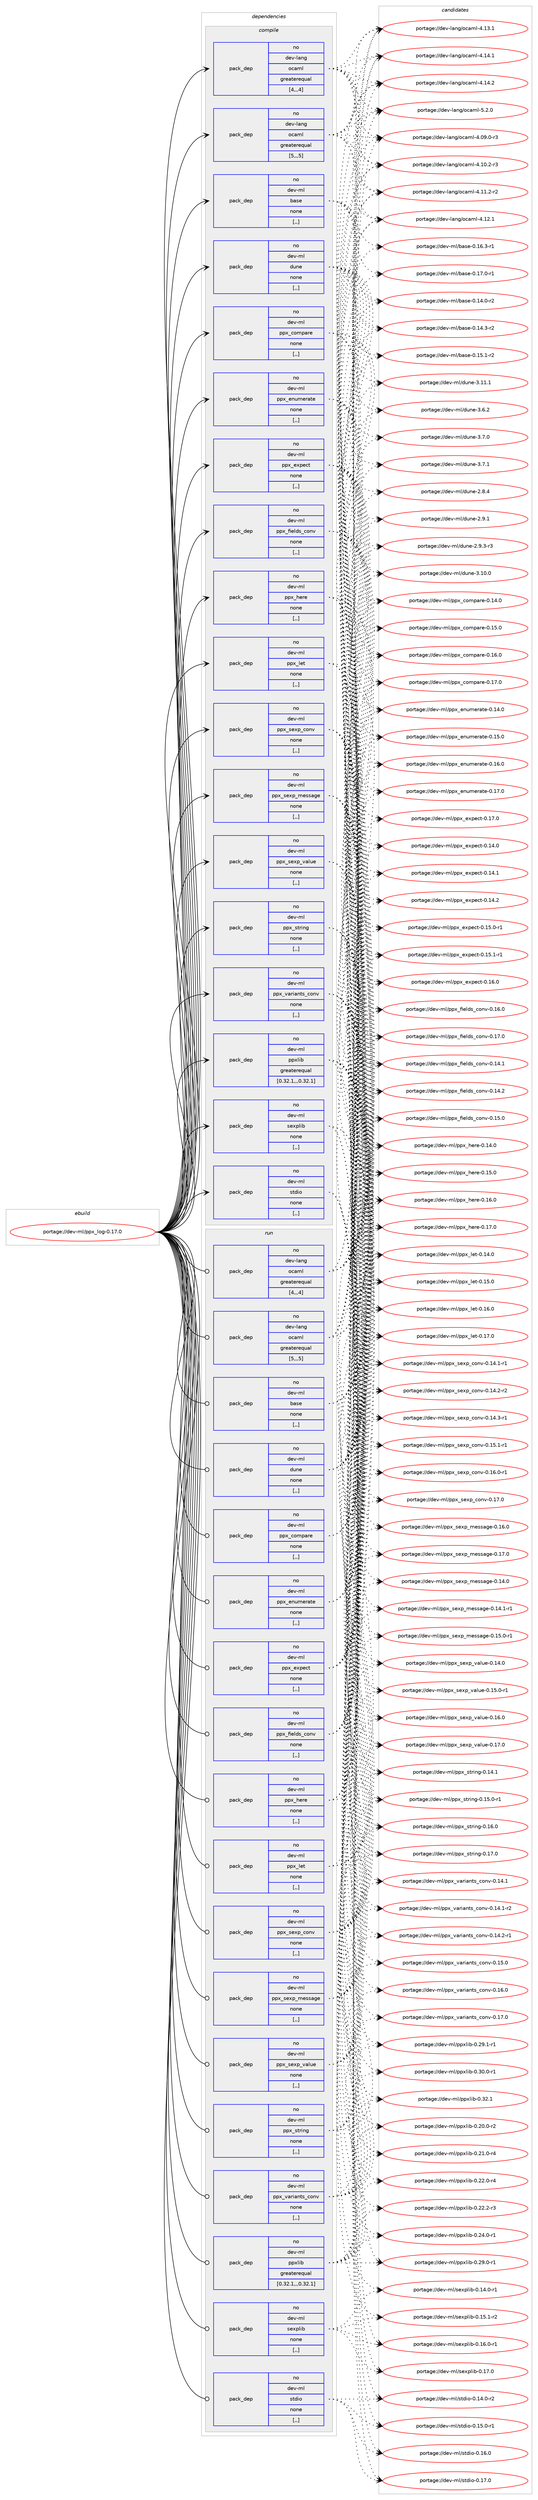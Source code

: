 digraph prolog {

# *************
# Graph options
# *************

newrank=true;
concentrate=true;
compound=true;
graph [rankdir=LR,fontname=Helvetica,fontsize=10,ranksep=1.5];#, ranksep=2.5, nodesep=0.2];
edge  [arrowhead=vee];
node  [fontname=Helvetica,fontsize=10];

# **********
# The ebuild
# **********

subgraph cluster_leftcol {
color=gray;
rank=same;
label=<<i>ebuild</i>>;
id [label="portage://dev-ml/ppx_log-0.17.0", color=red, width=4, href="../dev-ml/ppx_log-0.17.0.svg"];
}

# ****************
# The dependencies
# ****************

subgraph cluster_midcol {
color=gray;
label=<<i>dependencies</i>>;
subgraph cluster_compile {
fillcolor="#eeeeee";
style=filled;
label=<<i>compile</i>>;
subgraph pack90281 {
dependency120326 [label=<<TABLE BORDER="0" CELLBORDER="1" CELLSPACING="0" CELLPADDING="4" WIDTH="220"><TR><TD ROWSPAN="6" CELLPADDING="30">pack_dep</TD></TR><TR><TD WIDTH="110">no</TD></TR><TR><TD>dev-lang</TD></TR><TR><TD>ocaml</TD></TR><TR><TD>greaterequal</TD></TR><TR><TD>[4,,,4]</TD></TR></TABLE>>, shape=none, color=blue];
}
id:e -> dependency120326:w [weight=20,style="solid",arrowhead="vee"];
subgraph pack90282 {
dependency120327 [label=<<TABLE BORDER="0" CELLBORDER="1" CELLSPACING="0" CELLPADDING="4" WIDTH="220"><TR><TD ROWSPAN="6" CELLPADDING="30">pack_dep</TD></TR><TR><TD WIDTH="110">no</TD></TR><TR><TD>dev-lang</TD></TR><TR><TD>ocaml</TD></TR><TR><TD>greaterequal</TD></TR><TR><TD>[5,,,5]</TD></TR></TABLE>>, shape=none, color=blue];
}
id:e -> dependency120327:w [weight=20,style="solid",arrowhead="vee"];
subgraph pack90283 {
dependency120328 [label=<<TABLE BORDER="0" CELLBORDER="1" CELLSPACING="0" CELLPADDING="4" WIDTH="220"><TR><TD ROWSPAN="6" CELLPADDING="30">pack_dep</TD></TR><TR><TD WIDTH="110">no</TD></TR><TR><TD>dev-ml</TD></TR><TR><TD>base</TD></TR><TR><TD>none</TD></TR><TR><TD>[,,]</TD></TR></TABLE>>, shape=none, color=blue];
}
id:e -> dependency120328:w [weight=20,style="solid",arrowhead="vee"];
subgraph pack90284 {
dependency120329 [label=<<TABLE BORDER="0" CELLBORDER="1" CELLSPACING="0" CELLPADDING="4" WIDTH="220"><TR><TD ROWSPAN="6" CELLPADDING="30">pack_dep</TD></TR><TR><TD WIDTH="110">no</TD></TR><TR><TD>dev-ml</TD></TR><TR><TD>dune</TD></TR><TR><TD>none</TD></TR><TR><TD>[,,]</TD></TR></TABLE>>, shape=none, color=blue];
}
id:e -> dependency120329:w [weight=20,style="solid",arrowhead="vee"];
subgraph pack90285 {
dependency120330 [label=<<TABLE BORDER="0" CELLBORDER="1" CELLSPACING="0" CELLPADDING="4" WIDTH="220"><TR><TD ROWSPAN="6" CELLPADDING="30">pack_dep</TD></TR><TR><TD WIDTH="110">no</TD></TR><TR><TD>dev-ml</TD></TR><TR><TD>ppx_compare</TD></TR><TR><TD>none</TD></TR><TR><TD>[,,]</TD></TR></TABLE>>, shape=none, color=blue];
}
id:e -> dependency120330:w [weight=20,style="solid",arrowhead="vee"];
subgraph pack90286 {
dependency120331 [label=<<TABLE BORDER="0" CELLBORDER="1" CELLSPACING="0" CELLPADDING="4" WIDTH="220"><TR><TD ROWSPAN="6" CELLPADDING="30">pack_dep</TD></TR><TR><TD WIDTH="110">no</TD></TR><TR><TD>dev-ml</TD></TR><TR><TD>ppx_enumerate</TD></TR><TR><TD>none</TD></TR><TR><TD>[,,]</TD></TR></TABLE>>, shape=none, color=blue];
}
id:e -> dependency120331:w [weight=20,style="solid",arrowhead="vee"];
subgraph pack90287 {
dependency120332 [label=<<TABLE BORDER="0" CELLBORDER="1" CELLSPACING="0" CELLPADDING="4" WIDTH="220"><TR><TD ROWSPAN="6" CELLPADDING="30">pack_dep</TD></TR><TR><TD WIDTH="110">no</TD></TR><TR><TD>dev-ml</TD></TR><TR><TD>ppx_expect</TD></TR><TR><TD>none</TD></TR><TR><TD>[,,]</TD></TR></TABLE>>, shape=none, color=blue];
}
id:e -> dependency120332:w [weight=20,style="solid",arrowhead="vee"];
subgraph pack90288 {
dependency120333 [label=<<TABLE BORDER="0" CELLBORDER="1" CELLSPACING="0" CELLPADDING="4" WIDTH="220"><TR><TD ROWSPAN="6" CELLPADDING="30">pack_dep</TD></TR><TR><TD WIDTH="110">no</TD></TR><TR><TD>dev-ml</TD></TR><TR><TD>ppx_fields_conv</TD></TR><TR><TD>none</TD></TR><TR><TD>[,,]</TD></TR></TABLE>>, shape=none, color=blue];
}
id:e -> dependency120333:w [weight=20,style="solid",arrowhead="vee"];
subgraph pack90289 {
dependency120334 [label=<<TABLE BORDER="0" CELLBORDER="1" CELLSPACING="0" CELLPADDING="4" WIDTH="220"><TR><TD ROWSPAN="6" CELLPADDING="30">pack_dep</TD></TR><TR><TD WIDTH="110">no</TD></TR><TR><TD>dev-ml</TD></TR><TR><TD>ppx_here</TD></TR><TR><TD>none</TD></TR><TR><TD>[,,]</TD></TR></TABLE>>, shape=none, color=blue];
}
id:e -> dependency120334:w [weight=20,style="solid",arrowhead="vee"];
subgraph pack90290 {
dependency120335 [label=<<TABLE BORDER="0" CELLBORDER="1" CELLSPACING="0" CELLPADDING="4" WIDTH="220"><TR><TD ROWSPAN="6" CELLPADDING="30">pack_dep</TD></TR><TR><TD WIDTH="110">no</TD></TR><TR><TD>dev-ml</TD></TR><TR><TD>ppx_let</TD></TR><TR><TD>none</TD></TR><TR><TD>[,,]</TD></TR></TABLE>>, shape=none, color=blue];
}
id:e -> dependency120335:w [weight=20,style="solid",arrowhead="vee"];
subgraph pack90291 {
dependency120336 [label=<<TABLE BORDER="0" CELLBORDER="1" CELLSPACING="0" CELLPADDING="4" WIDTH="220"><TR><TD ROWSPAN="6" CELLPADDING="30">pack_dep</TD></TR><TR><TD WIDTH="110">no</TD></TR><TR><TD>dev-ml</TD></TR><TR><TD>ppx_sexp_conv</TD></TR><TR><TD>none</TD></TR><TR><TD>[,,]</TD></TR></TABLE>>, shape=none, color=blue];
}
id:e -> dependency120336:w [weight=20,style="solid",arrowhead="vee"];
subgraph pack90292 {
dependency120337 [label=<<TABLE BORDER="0" CELLBORDER="1" CELLSPACING="0" CELLPADDING="4" WIDTH="220"><TR><TD ROWSPAN="6" CELLPADDING="30">pack_dep</TD></TR><TR><TD WIDTH="110">no</TD></TR><TR><TD>dev-ml</TD></TR><TR><TD>ppx_sexp_message</TD></TR><TR><TD>none</TD></TR><TR><TD>[,,]</TD></TR></TABLE>>, shape=none, color=blue];
}
id:e -> dependency120337:w [weight=20,style="solid",arrowhead="vee"];
subgraph pack90293 {
dependency120338 [label=<<TABLE BORDER="0" CELLBORDER="1" CELLSPACING="0" CELLPADDING="4" WIDTH="220"><TR><TD ROWSPAN="6" CELLPADDING="30">pack_dep</TD></TR><TR><TD WIDTH="110">no</TD></TR><TR><TD>dev-ml</TD></TR><TR><TD>ppx_sexp_value</TD></TR><TR><TD>none</TD></TR><TR><TD>[,,]</TD></TR></TABLE>>, shape=none, color=blue];
}
id:e -> dependency120338:w [weight=20,style="solid",arrowhead="vee"];
subgraph pack90294 {
dependency120339 [label=<<TABLE BORDER="0" CELLBORDER="1" CELLSPACING="0" CELLPADDING="4" WIDTH="220"><TR><TD ROWSPAN="6" CELLPADDING="30">pack_dep</TD></TR><TR><TD WIDTH="110">no</TD></TR><TR><TD>dev-ml</TD></TR><TR><TD>ppx_string</TD></TR><TR><TD>none</TD></TR><TR><TD>[,,]</TD></TR></TABLE>>, shape=none, color=blue];
}
id:e -> dependency120339:w [weight=20,style="solid",arrowhead="vee"];
subgraph pack90295 {
dependency120340 [label=<<TABLE BORDER="0" CELLBORDER="1" CELLSPACING="0" CELLPADDING="4" WIDTH="220"><TR><TD ROWSPAN="6" CELLPADDING="30">pack_dep</TD></TR><TR><TD WIDTH="110">no</TD></TR><TR><TD>dev-ml</TD></TR><TR><TD>ppx_variants_conv</TD></TR><TR><TD>none</TD></TR><TR><TD>[,,]</TD></TR></TABLE>>, shape=none, color=blue];
}
id:e -> dependency120340:w [weight=20,style="solid",arrowhead="vee"];
subgraph pack90296 {
dependency120341 [label=<<TABLE BORDER="0" CELLBORDER="1" CELLSPACING="0" CELLPADDING="4" WIDTH="220"><TR><TD ROWSPAN="6" CELLPADDING="30">pack_dep</TD></TR><TR><TD WIDTH="110">no</TD></TR><TR><TD>dev-ml</TD></TR><TR><TD>ppxlib</TD></TR><TR><TD>greaterequal</TD></TR><TR><TD>[0.32.1,,,0.32.1]</TD></TR></TABLE>>, shape=none, color=blue];
}
id:e -> dependency120341:w [weight=20,style="solid",arrowhead="vee"];
subgraph pack90297 {
dependency120342 [label=<<TABLE BORDER="0" CELLBORDER="1" CELLSPACING="0" CELLPADDING="4" WIDTH="220"><TR><TD ROWSPAN="6" CELLPADDING="30">pack_dep</TD></TR><TR><TD WIDTH="110">no</TD></TR><TR><TD>dev-ml</TD></TR><TR><TD>sexplib</TD></TR><TR><TD>none</TD></TR><TR><TD>[,,]</TD></TR></TABLE>>, shape=none, color=blue];
}
id:e -> dependency120342:w [weight=20,style="solid",arrowhead="vee"];
subgraph pack90298 {
dependency120343 [label=<<TABLE BORDER="0" CELLBORDER="1" CELLSPACING="0" CELLPADDING="4" WIDTH="220"><TR><TD ROWSPAN="6" CELLPADDING="30">pack_dep</TD></TR><TR><TD WIDTH="110">no</TD></TR><TR><TD>dev-ml</TD></TR><TR><TD>stdio</TD></TR><TR><TD>none</TD></TR><TR><TD>[,,]</TD></TR></TABLE>>, shape=none, color=blue];
}
id:e -> dependency120343:w [weight=20,style="solid",arrowhead="vee"];
}
subgraph cluster_compileandrun {
fillcolor="#eeeeee";
style=filled;
label=<<i>compile and run</i>>;
}
subgraph cluster_run {
fillcolor="#eeeeee";
style=filled;
label=<<i>run</i>>;
subgraph pack90299 {
dependency120344 [label=<<TABLE BORDER="0" CELLBORDER="1" CELLSPACING="0" CELLPADDING="4" WIDTH="220"><TR><TD ROWSPAN="6" CELLPADDING="30">pack_dep</TD></TR><TR><TD WIDTH="110">no</TD></TR><TR><TD>dev-lang</TD></TR><TR><TD>ocaml</TD></TR><TR><TD>greaterequal</TD></TR><TR><TD>[4,,,4]</TD></TR></TABLE>>, shape=none, color=blue];
}
id:e -> dependency120344:w [weight=20,style="solid",arrowhead="odot"];
subgraph pack90300 {
dependency120345 [label=<<TABLE BORDER="0" CELLBORDER="1" CELLSPACING="0" CELLPADDING="4" WIDTH="220"><TR><TD ROWSPAN="6" CELLPADDING="30">pack_dep</TD></TR><TR><TD WIDTH="110">no</TD></TR><TR><TD>dev-lang</TD></TR><TR><TD>ocaml</TD></TR><TR><TD>greaterequal</TD></TR><TR><TD>[5,,,5]</TD></TR></TABLE>>, shape=none, color=blue];
}
id:e -> dependency120345:w [weight=20,style="solid",arrowhead="odot"];
subgraph pack90301 {
dependency120346 [label=<<TABLE BORDER="0" CELLBORDER="1" CELLSPACING="0" CELLPADDING="4" WIDTH="220"><TR><TD ROWSPAN="6" CELLPADDING="30">pack_dep</TD></TR><TR><TD WIDTH="110">no</TD></TR><TR><TD>dev-ml</TD></TR><TR><TD>base</TD></TR><TR><TD>none</TD></TR><TR><TD>[,,]</TD></TR></TABLE>>, shape=none, color=blue];
}
id:e -> dependency120346:w [weight=20,style="solid",arrowhead="odot"];
subgraph pack90302 {
dependency120347 [label=<<TABLE BORDER="0" CELLBORDER="1" CELLSPACING="0" CELLPADDING="4" WIDTH="220"><TR><TD ROWSPAN="6" CELLPADDING="30">pack_dep</TD></TR><TR><TD WIDTH="110">no</TD></TR><TR><TD>dev-ml</TD></TR><TR><TD>dune</TD></TR><TR><TD>none</TD></TR><TR><TD>[,,]</TD></TR></TABLE>>, shape=none, color=blue];
}
id:e -> dependency120347:w [weight=20,style="solid",arrowhead="odot"];
subgraph pack90303 {
dependency120348 [label=<<TABLE BORDER="0" CELLBORDER="1" CELLSPACING="0" CELLPADDING="4" WIDTH="220"><TR><TD ROWSPAN="6" CELLPADDING="30">pack_dep</TD></TR><TR><TD WIDTH="110">no</TD></TR><TR><TD>dev-ml</TD></TR><TR><TD>ppx_compare</TD></TR><TR><TD>none</TD></TR><TR><TD>[,,]</TD></TR></TABLE>>, shape=none, color=blue];
}
id:e -> dependency120348:w [weight=20,style="solid",arrowhead="odot"];
subgraph pack90304 {
dependency120349 [label=<<TABLE BORDER="0" CELLBORDER="1" CELLSPACING="0" CELLPADDING="4" WIDTH="220"><TR><TD ROWSPAN="6" CELLPADDING="30">pack_dep</TD></TR><TR><TD WIDTH="110">no</TD></TR><TR><TD>dev-ml</TD></TR><TR><TD>ppx_enumerate</TD></TR><TR><TD>none</TD></TR><TR><TD>[,,]</TD></TR></TABLE>>, shape=none, color=blue];
}
id:e -> dependency120349:w [weight=20,style="solid",arrowhead="odot"];
subgraph pack90305 {
dependency120350 [label=<<TABLE BORDER="0" CELLBORDER="1" CELLSPACING="0" CELLPADDING="4" WIDTH="220"><TR><TD ROWSPAN="6" CELLPADDING="30">pack_dep</TD></TR><TR><TD WIDTH="110">no</TD></TR><TR><TD>dev-ml</TD></TR><TR><TD>ppx_expect</TD></TR><TR><TD>none</TD></TR><TR><TD>[,,]</TD></TR></TABLE>>, shape=none, color=blue];
}
id:e -> dependency120350:w [weight=20,style="solid",arrowhead="odot"];
subgraph pack90306 {
dependency120351 [label=<<TABLE BORDER="0" CELLBORDER="1" CELLSPACING="0" CELLPADDING="4" WIDTH="220"><TR><TD ROWSPAN="6" CELLPADDING="30">pack_dep</TD></TR><TR><TD WIDTH="110">no</TD></TR><TR><TD>dev-ml</TD></TR><TR><TD>ppx_fields_conv</TD></TR><TR><TD>none</TD></TR><TR><TD>[,,]</TD></TR></TABLE>>, shape=none, color=blue];
}
id:e -> dependency120351:w [weight=20,style="solid",arrowhead="odot"];
subgraph pack90307 {
dependency120352 [label=<<TABLE BORDER="0" CELLBORDER="1" CELLSPACING="0" CELLPADDING="4" WIDTH="220"><TR><TD ROWSPAN="6" CELLPADDING="30">pack_dep</TD></TR><TR><TD WIDTH="110">no</TD></TR><TR><TD>dev-ml</TD></TR><TR><TD>ppx_here</TD></TR><TR><TD>none</TD></TR><TR><TD>[,,]</TD></TR></TABLE>>, shape=none, color=blue];
}
id:e -> dependency120352:w [weight=20,style="solid",arrowhead="odot"];
subgraph pack90308 {
dependency120353 [label=<<TABLE BORDER="0" CELLBORDER="1" CELLSPACING="0" CELLPADDING="4" WIDTH="220"><TR><TD ROWSPAN="6" CELLPADDING="30">pack_dep</TD></TR><TR><TD WIDTH="110">no</TD></TR><TR><TD>dev-ml</TD></TR><TR><TD>ppx_let</TD></TR><TR><TD>none</TD></TR><TR><TD>[,,]</TD></TR></TABLE>>, shape=none, color=blue];
}
id:e -> dependency120353:w [weight=20,style="solid",arrowhead="odot"];
subgraph pack90309 {
dependency120354 [label=<<TABLE BORDER="0" CELLBORDER="1" CELLSPACING="0" CELLPADDING="4" WIDTH="220"><TR><TD ROWSPAN="6" CELLPADDING="30">pack_dep</TD></TR><TR><TD WIDTH="110">no</TD></TR><TR><TD>dev-ml</TD></TR><TR><TD>ppx_sexp_conv</TD></TR><TR><TD>none</TD></TR><TR><TD>[,,]</TD></TR></TABLE>>, shape=none, color=blue];
}
id:e -> dependency120354:w [weight=20,style="solid",arrowhead="odot"];
subgraph pack90310 {
dependency120355 [label=<<TABLE BORDER="0" CELLBORDER="1" CELLSPACING="0" CELLPADDING="4" WIDTH="220"><TR><TD ROWSPAN="6" CELLPADDING="30">pack_dep</TD></TR><TR><TD WIDTH="110">no</TD></TR><TR><TD>dev-ml</TD></TR><TR><TD>ppx_sexp_message</TD></TR><TR><TD>none</TD></TR><TR><TD>[,,]</TD></TR></TABLE>>, shape=none, color=blue];
}
id:e -> dependency120355:w [weight=20,style="solid",arrowhead="odot"];
subgraph pack90311 {
dependency120356 [label=<<TABLE BORDER="0" CELLBORDER="1" CELLSPACING="0" CELLPADDING="4" WIDTH="220"><TR><TD ROWSPAN="6" CELLPADDING="30">pack_dep</TD></TR><TR><TD WIDTH="110">no</TD></TR><TR><TD>dev-ml</TD></TR><TR><TD>ppx_sexp_value</TD></TR><TR><TD>none</TD></TR><TR><TD>[,,]</TD></TR></TABLE>>, shape=none, color=blue];
}
id:e -> dependency120356:w [weight=20,style="solid",arrowhead="odot"];
subgraph pack90312 {
dependency120357 [label=<<TABLE BORDER="0" CELLBORDER="1" CELLSPACING="0" CELLPADDING="4" WIDTH="220"><TR><TD ROWSPAN="6" CELLPADDING="30">pack_dep</TD></TR><TR><TD WIDTH="110">no</TD></TR><TR><TD>dev-ml</TD></TR><TR><TD>ppx_string</TD></TR><TR><TD>none</TD></TR><TR><TD>[,,]</TD></TR></TABLE>>, shape=none, color=blue];
}
id:e -> dependency120357:w [weight=20,style="solid",arrowhead="odot"];
subgraph pack90313 {
dependency120358 [label=<<TABLE BORDER="0" CELLBORDER="1" CELLSPACING="0" CELLPADDING="4" WIDTH="220"><TR><TD ROWSPAN="6" CELLPADDING="30">pack_dep</TD></TR><TR><TD WIDTH="110">no</TD></TR><TR><TD>dev-ml</TD></TR><TR><TD>ppx_variants_conv</TD></TR><TR><TD>none</TD></TR><TR><TD>[,,]</TD></TR></TABLE>>, shape=none, color=blue];
}
id:e -> dependency120358:w [weight=20,style="solid",arrowhead="odot"];
subgraph pack90314 {
dependency120359 [label=<<TABLE BORDER="0" CELLBORDER="1" CELLSPACING="0" CELLPADDING="4" WIDTH="220"><TR><TD ROWSPAN="6" CELLPADDING="30">pack_dep</TD></TR><TR><TD WIDTH="110">no</TD></TR><TR><TD>dev-ml</TD></TR><TR><TD>ppxlib</TD></TR><TR><TD>greaterequal</TD></TR><TR><TD>[0.32.1,,,0.32.1]</TD></TR></TABLE>>, shape=none, color=blue];
}
id:e -> dependency120359:w [weight=20,style="solid",arrowhead="odot"];
subgraph pack90315 {
dependency120360 [label=<<TABLE BORDER="0" CELLBORDER="1" CELLSPACING="0" CELLPADDING="4" WIDTH="220"><TR><TD ROWSPAN="6" CELLPADDING="30">pack_dep</TD></TR><TR><TD WIDTH="110">no</TD></TR><TR><TD>dev-ml</TD></TR><TR><TD>sexplib</TD></TR><TR><TD>none</TD></TR><TR><TD>[,,]</TD></TR></TABLE>>, shape=none, color=blue];
}
id:e -> dependency120360:w [weight=20,style="solid",arrowhead="odot"];
subgraph pack90316 {
dependency120361 [label=<<TABLE BORDER="0" CELLBORDER="1" CELLSPACING="0" CELLPADDING="4" WIDTH="220"><TR><TD ROWSPAN="6" CELLPADDING="30">pack_dep</TD></TR><TR><TD WIDTH="110">no</TD></TR><TR><TD>dev-ml</TD></TR><TR><TD>stdio</TD></TR><TR><TD>none</TD></TR><TR><TD>[,,]</TD></TR></TABLE>>, shape=none, color=blue];
}
id:e -> dependency120361:w [weight=20,style="solid",arrowhead="odot"];
}
}

# **************
# The candidates
# **************

subgraph cluster_choices {
rank=same;
color=gray;
label=<<i>candidates</i>>;

subgraph choice90281 {
color=black;
nodesep=1;
choice1001011184510897110103471119997109108455246485746484511451 [label="portage://dev-lang/ocaml-4.09.0-r3", color=red, width=4,href="../dev-lang/ocaml-4.09.0-r3.svg"];
choice1001011184510897110103471119997109108455246494846504511451 [label="portage://dev-lang/ocaml-4.10.2-r3", color=red, width=4,href="../dev-lang/ocaml-4.10.2-r3.svg"];
choice1001011184510897110103471119997109108455246494946504511450 [label="portage://dev-lang/ocaml-4.11.2-r2", color=red, width=4,href="../dev-lang/ocaml-4.11.2-r2.svg"];
choice100101118451089711010347111999710910845524649504649 [label="portage://dev-lang/ocaml-4.12.1", color=red, width=4,href="../dev-lang/ocaml-4.12.1.svg"];
choice100101118451089711010347111999710910845524649514649 [label="portage://dev-lang/ocaml-4.13.1", color=red, width=4,href="../dev-lang/ocaml-4.13.1.svg"];
choice100101118451089711010347111999710910845524649524649 [label="portage://dev-lang/ocaml-4.14.1", color=red, width=4,href="../dev-lang/ocaml-4.14.1.svg"];
choice100101118451089711010347111999710910845524649524650 [label="portage://dev-lang/ocaml-4.14.2", color=red, width=4,href="../dev-lang/ocaml-4.14.2.svg"];
choice1001011184510897110103471119997109108455346504648 [label="portage://dev-lang/ocaml-5.2.0", color=red, width=4,href="../dev-lang/ocaml-5.2.0.svg"];
dependency120326:e -> choice1001011184510897110103471119997109108455246485746484511451:w [style=dotted,weight="100"];
dependency120326:e -> choice1001011184510897110103471119997109108455246494846504511451:w [style=dotted,weight="100"];
dependency120326:e -> choice1001011184510897110103471119997109108455246494946504511450:w [style=dotted,weight="100"];
dependency120326:e -> choice100101118451089711010347111999710910845524649504649:w [style=dotted,weight="100"];
dependency120326:e -> choice100101118451089711010347111999710910845524649514649:w [style=dotted,weight="100"];
dependency120326:e -> choice100101118451089711010347111999710910845524649524649:w [style=dotted,weight="100"];
dependency120326:e -> choice100101118451089711010347111999710910845524649524650:w [style=dotted,weight="100"];
dependency120326:e -> choice1001011184510897110103471119997109108455346504648:w [style=dotted,weight="100"];
}
subgraph choice90282 {
color=black;
nodesep=1;
choice1001011184510897110103471119997109108455246485746484511451 [label="portage://dev-lang/ocaml-4.09.0-r3", color=red, width=4,href="../dev-lang/ocaml-4.09.0-r3.svg"];
choice1001011184510897110103471119997109108455246494846504511451 [label="portage://dev-lang/ocaml-4.10.2-r3", color=red, width=4,href="../dev-lang/ocaml-4.10.2-r3.svg"];
choice1001011184510897110103471119997109108455246494946504511450 [label="portage://dev-lang/ocaml-4.11.2-r2", color=red, width=4,href="../dev-lang/ocaml-4.11.2-r2.svg"];
choice100101118451089711010347111999710910845524649504649 [label="portage://dev-lang/ocaml-4.12.1", color=red, width=4,href="../dev-lang/ocaml-4.12.1.svg"];
choice100101118451089711010347111999710910845524649514649 [label="portage://dev-lang/ocaml-4.13.1", color=red, width=4,href="../dev-lang/ocaml-4.13.1.svg"];
choice100101118451089711010347111999710910845524649524649 [label="portage://dev-lang/ocaml-4.14.1", color=red, width=4,href="../dev-lang/ocaml-4.14.1.svg"];
choice100101118451089711010347111999710910845524649524650 [label="portage://dev-lang/ocaml-4.14.2", color=red, width=4,href="../dev-lang/ocaml-4.14.2.svg"];
choice1001011184510897110103471119997109108455346504648 [label="portage://dev-lang/ocaml-5.2.0", color=red, width=4,href="../dev-lang/ocaml-5.2.0.svg"];
dependency120327:e -> choice1001011184510897110103471119997109108455246485746484511451:w [style=dotted,weight="100"];
dependency120327:e -> choice1001011184510897110103471119997109108455246494846504511451:w [style=dotted,weight="100"];
dependency120327:e -> choice1001011184510897110103471119997109108455246494946504511450:w [style=dotted,weight="100"];
dependency120327:e -> choice100101118451089711010347111999710910845524649504649:w [style=dotted,weight="100"];
dependency120327:e -> choice100101118451089711010347111999710910845524649514649:w [style=dotted,weight="100"];
dependency120327:e -> choice100101118451089711010347111999710910845524649524649:w [style=dotted,weight="100"];
dependency120327:e -> choice100101118451089711010347111999710910845524649524650:w [style=dotted,weight="100"];
dependency120327:e -> choice1001011184510897110103471119997109108455346504648:w [style=dotted,weight="100"];
}
subgraph choice90283 {
color=black;
nodesep=1;
choice10010111845109108479897115101454846495246484511450 [label="portage://dev-ml/base-0.14.0-r2", color=red, width=4,href="../dev-ml/base-0.14.0-r2.svg"];
choice10010111845109108479897115101454846495246514511450 [label="portage://dev-ml/base-0.14.3-r2", color=red, width=4,href="../dev-ml/base-0.14.3-r2.svg"];
choice10010111845109108479897115101454846495346494511450 [label="portage://dev-ml/base-0.15.1-r2", color=red, width=4,href="../dev-ml/base-0.15.1-r2.svg"];
choice10010111845109108479897115101454846495446514511449 [label="portage://dev-ml/base-0.16.3-r1", color=red, width=4,href="../dev-ml/base-0.16.3-r1.svg"];
choice10010111845109108479897115101454846495546484511449 [label="portage://dev-ml/base-0.17.0-r1", color=red, width=4,href="../dev-ml/base-0.17.0-r1.svg"];
dependency120328:e -> choice10010111845109108479897115101454846495246484511450:w [style=dotted,weight="100"];
dependency120328:e -> choice10010111845109108479897115101454846495246514511450:w [style=dotted,weight="100"];
dependency120328:e -> choice10010111845109108479897115101454846495346494511450:w [style=dotted,weight="100"];
dependency120328:e -> choice10010111845109108479897115101454846495446514511449:w [style=dotted,weight="100"];
dependency120328:e -> choice10010111845109108479897115101454846495546484511449:w [style=dotted,weight="100"];
}
subgraph choice90284 {
color=black;
nodesep=1;
choice1001011184510910847100117110101455046564652 [label="portage://dev-ml/dune-2.8.4", color=red, width=4,href="../dev-ml/dune-2.8.4.svg"];
choice1001011184510910847100117110101455046574649 [label="portage://dev-ml/dune-2.9.1", color=red, width=4,href="../dev-ml/dune-2.9.1.svg"];
choice10010111845109108471001171101014550465746514511451 [label="portage://dev-ml/dune-2.9.3-r3", color=red, width=4,href="../dev-ml/dune-2.9.3-r3.svg"];
choice100101118451091084710011711010145514649484648 [label="portage://dev-ml/dune-3.10.0", color=red, width=4,href="../dev-ml/dune-3.10.0.svg"];
choice100101118451091084710011711010145514649494649 [label="portage://dev-ml/dune-3.11.1", color=red, width=4,href="../dev-ml/dune-3.11.1.svg"];
choice1001011184510910847100117110101455146544650 [label="portage://dev-ml/dune-3.6.2", color=red, width=4,href="../dev-ml/dune-3.6.2.svg"];
choice1001011184510910847100117110101455146554648 [label="portage://dev-ml/dune-3.7.0", color=red, width=4,href="../dev-ml/dune-3.7.0.svg"];
choice1001011184510910847100117110101455146554649 [label="portage://dev-ml/dune-3.7.1", color=red, width=4,href="../dev-ml/dune-3.7.1.svg"];
dependency120329:e -> choice1001011184510910847100117110101455046564652:w [style=dotted,weight="100"];
dependency120329:e -> choice1001011184510910847100117110101455046574649:w [style=dotted,weight="100"];
dependency120329:e -> choice10010111845109108471001171101014550465746514511451:w [style=dotted,weight="100"];
dependency120329:e -> choice100101118451091084710011711010145514649484648:w [style=dotted,weight="100"];
dependency120329:e -> choice100101118451091084710011711010145514649494649:w [style=dotted,weight="100"];
dependency120329:e -> choice1001011184510910847100117110101455146544650:w [style=dotted,weight="100"];
dependency120329:e -> choice1001011184510910847100117110101455146554648:w [style=dotted,weight="100"];
dependency120329:e -> choice1001011184510910847100117110101455146554649:w [style=dotted,weight="100"];
}
subgraph choice90285 {
color=black;
nodesep=1;
choice100101118451091084711211212095991111091129711410145484649524648 [label="portage://dev-ml/ppx_compare-0.14.0", color=red, width=4,href="../dev-ml/ppx_compare-0.14.0.svg"];
choice100101118451091084711211212095991111091129711410145484649534648 [label="portage://dev-ml/ppx_compare-0.15.0", color=red, width=4,href="../dev-ml/ppx_compare-0.15.0.svg"];
choice100101118451091084711211212095991111091129711410145484649544648 [label="portage://dev-ml/ppx_compare-0.16.0", color=red, width=4,href="../dev-ml/ppx_compare-0.16.0.svg"];
choice100101118451091084711211212095991111091129711410145484649554648 [label="portage://dev-ml/ppx_compare-0.17.0", color=red, width=4,href="../dev-ml/ppx_compare-0.17.0.svg"];
dependency120330:e -> choice100101118451091084711211212095991111091129711410145484649524648:w [style=dotted,weight="100"];
dependency120330:e -> choice100101118451091084711211212095991111091129711410145484649534648:w [style=dotted,weight="100"];
dependency120330:e -> choice100101118451091084711211212095991111091129711410145484649544648:w [style=dotted,weight="100"];
dependency120330:e -> choice100101118451091084711211212095991111091129711410145484649554648:w [style=dotted,weight="100"];
}
subgraph choice90286 {
color=black;
nodesep=1;
choice1001011184510910847112112120951011101171091011149711610145484649524648 [label="portage://dev-ml/ppx_enumerate-0.14.0", color=red, width=4,href="../dev-ml/ppx_enumerate-0.14.0.svg"];
choice1001011184510910847112112120951011101171091011149711610145484649534648 [label="portage://dev-ml/ppx_enumerate-0.15.0", color=red, width=4,href="../dev-ml/ppx_enumerate-0.15.0.svg"];
choice1001011184510910847112112120951011101171091011149711610145484649544648 [label="portage://dev-ml/ppx_enumerate-0.16.0", color=red, width=4,href="../dev-ml/ppx_enumerate-0.16.0.svg"];
choice1001011184510910847112112120951011101171091011149711610145484649554648 [label="portage://dev-ml/ppx_enumerate-0.17.0", color=red, width=4,href="../dev-ml/ppx_enumerate-0.17.0.svg"];
dependency120331:e -> choice1001011184510910847112112120951011101171091011149711610145484649524648:w [style=dotted,weight="100"];
dependency120331:e -> choice1001011184510910847112112120951011101171091011149711610145484649534648:w [style=dotted,weight="100"];
dependency120331:e -> choice1001011184510910847112112120951011101171091011149711610145484649544648:w [style=dotted,weight="100"];
dependency120331:e -> choice1001011184510910847112112120951011101171091011149711610145484649554648:w [style=dotted,weight="100"];
}
subgraph choice90287 {
color=black;
nodesep=1;
choice1001011184510910847112112120951011201121019911645484649524648 [label="portage://dev-ml/ppx_expect-0.14.0", color=red, width=4,href="../dev-ml/ppx_expect-0.14.0.svg"];
choice1001011184510910847112112120951011201121019911645484649524649 [label="portage://dev-ml/ppx_expect-0.14.1", color=red, width=4,href="../dev-ml/ppx_expect-0.14.1.svg"];
choice1001011184510910847112112120951011201121019911645484649524650 [label="portage://dev-ml/ppx_expect-0.14.2", color=red, width=4,href="../dev-ml/ppx_expect-0.14.2.svg"];
choice10010111845109108471121121209510112011210199116454846495346484511449 [label="portage://dev-ml/ppx_expect-0.15.0-r1", color=red, width=4,href="../dev-ml/ppx_expect-0.15.0-r1.svg"];
choice10010111845109108471121121209510112011210199116454846495346494511449 [label="portage://dev-ml/ppx_expect-0.15.1-r1", color=red, width=4,href="../dev-ml/ppx_expect-0.15.1-r1.svg"];
choice1001011184510910847112112120951011201121019911645484649544648 [label="portage://dev-ml/ppx_expect-0.16.0", color=red, width=4,href="../dev-ml/ppx_expect-0.16.0.svg"];
choice1001011184510910847112112120951011201121019911645484649554648 [label="portage://dev-ml/ppx_expect-0.17.0", color=red, width=4,href="../dev-ml/ppx_expect-0.17.0.svg"];
dependency120332:e -> choice1001011184510910847112112120951011201121019911645484649524648:w [style=dotted,weight="100"];
dependency120332:e -> choice1001011184510910847112112120951011201121019911645484649524649:w [style=dotted,weight="100"];
dependency120332:e -> choice1001011184510910847112112120951011201121019911645484649524650:w [style=dotted,weight="100"];
dependency120332:e -> choice10010111845109108471121121209510112011210199116454846495346484511449:w [style=dotted,weight="100"];
dependency120332:e -> choice10010111845109108471121121209510112011210199116454846495346494511449:w [style=dotted,weight="100"];
dependency120332:e -> choice1001011184510910847112112120951011201121019911645484649544648:w [style=dotted,weight="100"];
dependency120332:e -> choice1001011184510910847112112120951011201121019911645484649554648:w [style=dotted,weight="100"];
}
subgraph choice90288 {
color=black;
nodesep=1;
choice100101118451091084711211212095102105101108100115959911111011845484649524649 [label="portage://dev-ml/ppx_fields_conv-0.14.1", color=red, width=4,href="../dev-ml/ppx_fields_conv-0.14.1.svg"];
choice100101118451091084711211212095102105101108100115959911111011845484649524650 [label="portage://dev-ml/ppx_fields_conv-0.14.2", color=red, width=4,href="../dev-ml/ppx_fields_conv-0.14.2.svg"];
choice100101118451091084711211212095102105101108100115959911111011845484649534648 [label="portage://dev-ml/ppx_fields_conv-0.15.0", color=red, width=4,href="../dev-ml/ppx_fields_conv-0.15.0.svg"];
choice100101118451091084711211212095102105101108100115959911111011845484649544648 [label="portage://dev-ml/ppx_fields_conv-0.16.0", color=red, width=4,href="../dev-ml/ppx_fields_conv-0.16.0.svg"];
choice100101118451091084711211212095102105101108100115959911111011845484649554648 [label="portage://dev-ml/ppx_fields_conv-0.17.0", color=red, width=4,href="../dev-ml/ppx_fields_conv-0.17.0.svg"];
dependency120333:e -> choice100101118451091084711211212095102105101108100115959911111011845484649524649:w [style=dotted,weight="100"];
dependency120333:e -> choice100101118451091084711211212095102105101108100115959911111011845484649524650:w [style=dotted,weight="100"];
dependency120333:e -> choice100101118451091084711211212095102105101108100115959911111011845484649534648:w [style=dotted,weight="100"];
dependency120333:e -> choice100101118451091084711211212095102105101108100115959911111011845484649544648:w [style=dotted,weight="100"];
dependency120333:e -> choice100101118451091084711211212095102105101108100115959911111011845484649554648:w [style=dotted,weight="100"];
}
subgraph choice90289 {
color=black;
nodesep=1;
choice10010111845109108471121121209510410111410145484649524648 [label="portage://dev-ml/ppx_here-0.14.0", color=red, width=4,href="../dev-ml/ppx_here-0.14.0.svg"];
choice10010111845109108471121121209510410111410145484649534648 [label="portage://dev-ml/ppx_here-0.15.0", color=red, width=4,href="../dev-ml/ppx_here-0.15.0.svg"];
choice10010111845109108471121121209510410111410145484649544648 [label="portage://dev-ml/ppx_here-0.16.0", color=red, width=4,href="../dev-ml/ppx_here-0.16.0.svg"];
choice10010111845109108471121121209510410111410145484649554648 [label="portage://dev-ml/ppx_here-0.17.0", color=red, width=4,href="../dev-ml/ppx_here-0.17.0.svg"];
dependency120334:e -> choice10010111845109108471121121209510410111410145484649524648:w [style=dotted,weight="100"];
dependency120334:e -> choice10010111845109108471121121209510410111410145484649534648:w [style=dotted,weight="100"];
dependency120334:e -> choice10010111845109108471121121209510410111410145484649544648:w [style=dotted,weight="100"];
dependency120334:e -> choice10010111845109108471121121209510410111410145484649554648:w [style=dotted,weight="100"];
}
subgraph choice90290 {
color=black;
nodesep=1;
choice10010111845109108471121121209510810111645484649524648 [label="portage://dev-ml/ppx_let-0.14.0", color=red, width=4,href="../dev-ml/ppx_let-0.14.0.svg"];
choice10010111845109108471121121209510810111645484649534648 [label="portage://dev-ml/ppx_let-0.15.0", color=red, width=4,href="../dev-ml/ppx_let-0.15.0.svg"];
choice10010111845109108471121121209510810111645484649544648 [label="portage://dev-ml/ppx_let-0.16.0", color=red, width=4,href="../dev-ml/ppx_let-0.16.0.svg"];
choice10010111845109108471121121209510810111645484649554648 [label="portage://dev-ml/ppx_let-0.17.0", color=red, width=4,href="../dev-ml/ppx_let-0.17.0.svg"];
dependency120335:e -> choice10010111845109108471121121209510810111645484649524648:w [style=dotted,weight="100"];
dependency120335:e -> choice10010111845109108471121121209510810111645484649534648:w [style=dotted,weight="100"];
dependency120335:e -> choice10010111845109108471121121209510810111645484649544648:w [style=dotted,weight="100"];
dependency120335:e -> choice10010111845109108471121121209510810111645484649554648:w [style=dotted,weight="100"];
}
subgraph choice90291 {
color=black;
nodesep=1;
choice1001011184510910847112112120951151011201129599111110118454846495246494511449 [label="portage://dev-ml/ppx_sexp_conv-0.14.1-r1", color=red, width=4,href="../dev-ml/ppx_sexp_conv-0.14.1-r1.svg"];
choice1001011184510910847112112120951151011201129599111110118454846495246504511450 [label="portage://dev-ml/ppx_sexp_conv-0.14.2-r2", color=red, width=4,href="../dev-ml/ppx_sexp_conv-0.14.2-r2.svg"];
choice1001011184510910847112112120951151011201129599111110118454846495246514511449 [label="portage://dev-ml/ppx_sexp_conv-0.14.3-r1", color=red, width=4,href="../dev-ml/ppx_sexp_conv-0.14.3-r1.svg"];
choice1001011184510910847112112120951151011201129599111110118454846495346494511449 [label="portage://dev-ml/ppx_sexp_conv-0.15.1-r1", color=red, width=4,href="../dev-ml/ppx_sexp_conv-0.15.1-r1.svg"];
choice1001011184510910847112112120951151011201129599111110118454846495446484511449 [label="portage://dev-ml/ppx_sexp_conv-0.16.0-r1", color=red, width=4,href="../dev-ml/ppx_sexp_conv-0.16.0-r1.svg"];
choice100101118451091084711211212095115101120112959911111011845484649554648 [label="portage://dev-ml/ppx_sexp_conv-0.17.0", color=red, width=4,href="../dev-ml/ppx_sexp_conv-0.17.0.svg"];
dependency120336:e -> choice1001011184510910847112112120951151011201129599111110118454846495246494511449:w [style=dotted,weight="100"];
dependency120336:e -> choice1001011184510910847112112120951151011201129599111110118454846495246504511450:w [style=dotted,weight="100"];
dependency120336:e -> choice1001011184510910847112112120951151011201129599111110118454846495246514511449:w [style=dotted,weight="100"];
dependency120336:e -> choice1001011184510910847112112120951151011201129599111110118454846495346494511449:w [style=dotted,weight="100"];
dependency120336:e -> choice1001011184510910847112112120951151011201129599111110118454846495446484511449:w [style=dotted,weight="100"];
dependency120336:e -> choice100101118451091084711211212095115101120112959911111011845484649554648:w [style=dotted,weight="100"];
}
subgraph choice90292 {
color=black;
nodesep=1;
choice100101118451091084711211212095115101120112951091011151159710310145484649524648 [label="portage://dev-ml/ppx_sexp_message-0.14.0", color=red, width=4,href="../dev-ml/ppx_sexp_message-0.14.0.svg"];
choice1001011184510910847112112120951151011201129510910111511597103101454846495246494511449 [label="portage://dev-ml/ppx_sexp_message-0.14.1-r1", color=red, width=4,href="../dev-ml/ppx_sexp_message-0.14.1-r1.svg"];
choice1001011184510910847112112120951151011201129510910111511597103101454846495346484511449 [label="portage://dev-ml/ppx_sexp_message-0.15.0-r1", color=red, width=4,href="../dev-ml/ppx_sexp_message-0.15.0-r1.svg"];
choice100101118451091084711211212095115101120112951091011151159710310145484649544648 [label="portage://dev-ml/ppx_sexp_message-0.16.0", color=red, width=4,href="../dev-ml/ppx_sexp_message-0.16.0.svg"];
choice100101118451091084711211212095115101120112951091011151159710310145484649554648 [label="portage://dev-ml/ppx_sexp_message-0.17.0", color=red, width=4,href="../dev-ml/ppx_sexp_message-0.17.0.svg"];
dependency120337:e -> choice100101118451091084711211212095115101120112951091011151159710310145484649524648:w [style=dotted,weight="100"];
dependency120337:e -> choice1001011184510910847112112120951151011201129510910111511597103101454846495246494511449:w [style=dotted,weight="100"];
dependency120337:e -> choice1001011184510910847112112120951151011201129510910111511597103101454846495346484511449:w [style=dotted,weight="100"];
dependency120337:e -> choice100101118451091084711211212095115101120112951091011151159710310145484649544648:w [style=dotted,weight="100"];
dependency120337:e -> choice100101118451091084711211212095115101120112951091011151159710310145484649554648:w [style=dotted,weight="100"];
}
subgraph choice90293 {
color=black;
nodesep=1;
choice100101118451091084711211212095115101120112951189710811710145484649524648 [label="portage://dev-ml/ppx_sexp_value-0.14.0", color=red, width=4,href="../dev-ml/ppx_sexp_value-0.14.0.svg"];
choice1001011184510910847112112120951151011201129511897108117101454846495346484511449 [label="portage://dev-ml/ppx_sexp_value-0.15.0-r1", color=red, width=4,href="../dev-ml/ppx_sexp_value-0.15.0-r1.svg"];
choice100101118451091084711211212095115101120112951189710811710145484649544648 [label="portage://dev-ml/ppx_sexp_value-0.16.0", color=red, width=4,href="../dev-ml/ppx_sexp_value-0.16.0.svg"];
choice100101118451091084711211212095115101120112951189710811710145484649554648 [label="portage://dev-ml/ppx_sexp_value-0.17.0", color=red, width=4,href="../dev-ml/ppx_sexp_value-0.17.0.svg"];
dependency120338:e -> choice100101118451091084711211212095115101120112951189710811710145484649524648:w [style=dotted,weight="100"];
dependency120338:e -> choice1001011184510910847112112120951151011201129511897108117101454846495346484511449:w [style=dotted,weight="100"];
dependency120338:e -> choice100101118451091084711211212095115101120112951189710811710145484649544648:w [style=dotted,weight="100"];
dependency120338:e -> choice100101118451091084711211212095115101120112951189710811710145484649554648:w [style=dotted,weight="100"];
}
subgraph choice90294 {
color=black;
nodesep=1;
choice10010111845109108471121121209511511611410511010345484649524649 [label="portage://dev-ml/ppx_string-0.14.1", color=red, width=4,href="../dev-ml/ppx_string-0.14.1.svg"];
choice100101118451091084711211212095115116114105110103454846495346484511449 [label="portage://dev-ml/ppx_string-0.15.0-r1", color=red, width=4,href="../dev-ml/ppx_string-0.15.0-r1.svg"];
choice10010111845109108471121121209511511611410511010345484649544648 [label="portage://dev-ml/ppx_string-0.16.0", color=red, width=4,href="../dev-ml/ppx_string-0.16.0.svg"];
choice10010111845109108471121121209511511611410511010345484649554648 [label="portage://dev-ml/ppx_string-0.17.0", color=red, width=4,href="../dev-ml/ppx_string-0.17.0.svg"];
dependency120339:e -> choice10010111845109108471121121209511511611410511010345484649524649:w [style=dotted,weight="100"];
dependency120339:e -> choice100101118451091084711211212095115116114105110103454846495346484511449:w [style=dotted,weight="100"];
dependency120339:e -> choice10010111845109108471121121209511511611410511010345484649544648:w [style=dotted,weight="100"];
dependency120339:e -> choice10010111845109108471121121209511511611410511010345484649554648:w [style=dotted,weight="100"];
}
subgraph choice90295 {
color=black;
nodesep=1;
choice1001011184510910847112112120951189711410597110116115959911111011845484649524649 [label="portage://dev-ml/ppx_variants_conv-0.14.1", color=red, width=4,href="../dev-ml/ppx_variants_conv-0.14.1.svg"];
choice10010111845109108471121121209511897114105971101161159599111110118454846495246494511450 [label="portage://dev-ml/ppx_variants_conv-0.14.1-r2", color=red, width=4,href="../dev-ml/ppx_variants_conv-0.14.1-r2.svg"];
choice10010111845109108471121121209511897114105971101161159599111110118454846495246504511449 [label="portage://dev-ml/ppx_variants_conv-0.14.2-r1", color=red, width=4,href="../dev-ml/ppx_variants_conv-0.14.2-r1.svg"];
choice1001011184510910847112112120951189711410597110116115959911111011845484649534648 [label="portage://dev-ml/ppx_variants_conv-0.15.0", color=red, width=4,href="../dev-ml/ppx_variants_conv-0.15.0.svg"];
choice1001011184510910847112112120951189711410597110116115959911111011845484649544648 [label="portage://dev-ml/ppx_variants_conv-0.16.0", color=red, width=4,href="../dev-ml/ppx_variants_conv-0.16.0.svg"];
choice1001011184510910847112112120951189711410597110116115959911111011845484649554648 [label="portage://dev-ml/ppx_variants_conv-0.17.0", color=red, width=4,href="../dev-ml/ppx_variants_conv-0.17.0.svg"];
dependency120340:e -> choice1001011184510910847112112120951189711410597110116115959911111011845484649524649:w [style=dotted,weight="100"];
dependency120340:e -> choice10010111845109108471121121209511897114105971101161159599111110118454846495246494511450:w [style=dotted,weight="100"];
dependency120340:e -> choice10010111845109108471121121209511897114105971101161159599111110118454846495246504511449:w [style=dotted,weight="100"];
dependency120340:e -> choice1001011184510910847112112120951189711410597110116115959911111011845484649534648:w [style=dotted,weight="100"];
dependency120340:e -> choice1001011184510910847112112120951189711410597110116115959911111011845484649544648:w [style=dotted,weight="100"];
dependency120340:e -> choice1001011184510910847112112120951189711410597110116115959911111011845484649554648:w [style=dotted,weight="100"];
}
subgraph choice90296 {
color=black;
nodesep=1;
choice100101118451091084711211212010810598454846504846484511450 [label="portage://dev-ml/ppxlib-0.20.0-r2", color=red, width=4,href="../dev-ml/ppxlib-0.20.0-r2.svg"];
choice100101118451091084711211212010810598454846504946484511452 [label="portage://dev-ml/ppxlib-0.21.0-r4", color=red, width=4,href="../dev-ml/ppxlib-0.21.0-r4.svg"];
choice100101118451091084711211212010810598454846505046484511452 [label="portage://dev-ml/ppxlib-0.22.0-r4", color=red, width=4,href="../dev-ml/ppxlib-0.22.0-r4.svg"];
choice100101118451091084711211212010810598454846505046504511451 [label="portage://dev-ml/ppxlib-0.22.2-r3", color=red, width=4,href="../dev-ml/ppxlib-0.22.2-r3.svg"];
choice100101118451091084711211212010810598454846505246484511449 [label="portage://dev-ml/ppxlib-0.24.0-r1", color=red, width=4,href="../dev-ml/ppxlib-0.24.0-r1.svg"];
choice100101118451091084711211212010810598454846505746484511449 [label="portage://dev-ml/ppxlib-0.29.0-r1", color=red, width=4,href="../dev-ml/ppxlib-0.29.0-r1.svg"];
choice100101118451091084711211212010810598454846505746494511449 [label="portage://dev-ml/ppxlib-0.29.1-r1", color=red, width=4,href="../dev-ml/ppxlib-0.29.1-r1.svg"];
choice100101118451091084711211212010810598454846514846484511449 [label="portage://dev-ml/ppxlib-0.30.0-r1", color=red, width=4,href="../dev-ml/ppxlib-0.30.0-r1.svg"];
choice10010111845109108471121121201081059845484651504649 [label="portage://dev-ml/ppxlib-0.32.1", color=red, width=4,href="../dev-ml/ppxlib-0.32.1.svg"];
dependency120341:e -> choice100101118451091084711211212010810598454846504846484511450:w [style=dotted,weight="100"];
dependency120341:e -> choice100101118451091084711211212010810598454846504946484511452:w [style=dotted,weight="100"];
dependency120341:e -> choice100101118451091084711211212010810598454846505046484511452:w [style=dotted,weight="100"];
dependency120341:e -> choice100101118451091084711211212010810598454846505046504511451:w [style=dotted,weight="100"];
dependency120341:e -> choice100101118451091084711211212010810598454846505246484511449:w [style=dotted,weight="100"];
dependency120341:e -> choice100101118451091084711211212010810598454846505746484511449:w [style=dotted,weight="100"];
dependency120341:e -> choice100101118451091084711211212010810598454846505746494511449:w [style=dotted,weight="100"];
dependency120341:e -> choice100101118451091084711211212010810598454846514846484511449:w [style=dotted,weight="100"];
dependency120341:e -> choice10010111845109108471121121201081059845484651504649:w [style=dotted,weight="100"];
}
subgraph choice90297 {
color=black;
nodesep=1;
choice100101118451091084711510112011210810598454846495246484511449 [label="portage://dev-ml/sexplib-0.14.0-r1", color=red, width=4,href="../dev-ml/sexplib-0.14.0-r1.svg"];
choice100101118451091084711510112011210810598454846495346494511450 [label="portage://dev-ml/sexplib-0.15.1-r2", color=red, width=4,href="../dev-ml/sexplib-0.15.1-r2.svg"];
choice100101118451091084711510112011210810598454846495446484511449 [label="portage://dev-ml/sexplib-0.16.0-r1", color=red, width=4,href="../dev-ml/sexplib-0.16.0-r1.svg"];
choice10010111845109108471151011201121081059845484649554648 [label="portage://dev-ml/sexplib-0.17.0", color=red, width=4,href="../dev-ml/sexplib-0.17.0.svg"];
dependency120342:e -> choice100101118451091084711510112011210810598454846495246484511449:w [style=dotted,weight="100"];
dependency120342:e -> choice100101118451091084711510112011210810598454846495346494511450:w [style=dotted,weight="100"];
dependency120342:e -> choice100101118451091084711510112011210810598454846495446484511449:w [style=dotted,weight="100"];
dependency120342:e -> choice10010111845109108471151011201121081059845484649554648:w [style=dotted,weight="100"];
}
subgraph choice90298 {
color=black;
nodesep=1;
choice1001011184510910847115116100105111454846495246484511450 [label="portage://dev-ml/stdio-0.14.0-r2", color=red, width=4,href="../dev-ml/stdio-0.14.0-r2.svg"];
choice1001011184510910847115116100105111454846495346484511449 [label="portage://dev-ml/stdio-0.15.0-r1", color=red, width=4,href="../dev-ml/stdio-0.15.0-r1.svg"];
choice100101118451091084711511610010511145484649544648 [label="portage://dev-ml/stdio-0.16.0", color=red, width=4,href="../dev-ml/stdio-0.16.0.svg"];
choice100101118451091084711511610010511145484649554648 [label="portage://dev-ml/stdio-0.17.0", color=red, width=4,href="../dev-ml/stdio-0.17.0.svg"];
dependency120343:e -> choice1001011184510910847115116100105111454846495246484511450:w [style=dotted,weight="100"];
dependency120343:e -> choice1001011184510910847115116100105111454846495346484511449:w [style=dotted,weight="100"];
dependency120343:e -> choice100101118451091084711511610010511145484649544648:w [style=dotted,weight="100"];
dependency120343:e -> choice100101118451091084711511610010511145484649554648:w [style=dotted,weight="100"];
}
subgraph choice90299 {
color=black;
nodesep=1;
choice1001011184510897110103471119997109108455246485746484511451 [label="portage://dev-lang/ocaml-4.09.0-r3", color=red, width=4,href="../dev-lang/ocaml-4.09.0-r3.svg"];
choice1001011184510897110103471119997109108455246494846504511451 [label="portage://dev-lang/ocaml-4.10.2-r3", color=red, width=4,href="../dev-lang/ocaml-4.10.2-r3.svg"];
choice1001011184510897110103471119997109108455246494946504511450 [label="portage://dev-lang/ocaml-4.11.2-r2", color=red, width=4,href="../dev-lang/ocaml-4.11.2-r2.svg"];
choice100101118451089711010347111999710910845524649504649 [label="portage://dev-lang/ocaml-4.12.1", color=red, width=4,href="../dev-lang/ocaml-4.12.1.svg"];
choice100101118451089711010347111999710910845524649514649 [label="portage://dev-lang/ocaml-4.13.1", color=red, width=4,href="../dev-lang/ocaml-4.13.1.svg"];
choice100101118451089711010347111999710910845524649524649 [label="portage://dev-lang/ocaml-4.14.1", color=red, width=4,href="../dev-lang/ocaml-4.14.1.svg"];
choice100101118451089711010347111999710910845524649524650 [label="portage://dev-lang/ocaml-4.14.2", color=red, width=4,href="../dev-lang/ocaml-4.14.2.svg"];
choice1001011184510897110103471119997109108455346504648 [label="portage://dev-lang/ocaml-5.2.0", color=red, width=4,href="../dev-lang/ocaml-5.2.0.svg"];
dependency120344:e -> choice1001011184510897110103471119997109108455246485746484511451:w [style=dotted,weight="100"];
dependency120344:e -> choice1001011184510897110103471119997109108455246494846504511451:w [style=dotted,weight="100"];
dependency120344:e -> choice1001011184510897110103471119997109108455246494946504511450:w [style=dotted,weight="100"];
dependency120344:e -> choice100101118451089711010347111999710910845524649504649:w [style=dotted,weight="100"];
dependency120344:e -> choice100101118451089711010347111999710910845524649514649:w [style=dotted,weight="100"];
dependency120344:e -> choice100101118451089711010347111999710910845524649524649:w [style=dotted,weight="100"];
dependency120344:e -> choice100101118451089711010347111999710910845524649524650:w [style=dotted,weight="100"];
dependency120344:e -> choice1001011184510897110103471119997109108455346504648:w [style=dotted,weight="100"];
}
subgraph choice90300 {
color=black;
nodesep=1;
choice1001011184510897110103471119997109108455246485746484511451 [label="portage://dev-lang/ocaml-4.09.0-r3", color=red, width=4,href="../dev-lang/ocaml-4.09.0-r3.svg"];
choice1001011184510897110103471119997109108455246494846504511451 [label="portage://dev-lang/ocaml-4.10.2-r3", color=red, width=4,href="../dev-lang/ocaml-4.10.2-r3.svg"];
choice1001011184510897110103471119997109108455246494946504511450 [label="portage://dev-lang/ocaml-4.11.2-r2", color=red, width=4,href="../dev-lang/ocaml-4.11.2-r2.svg"];
choice100101118451089711010347111999710910845524649504649 [label="portage://dev-lang/ocaml-4.12.1", color=red, width=4,href="../dev-lang/ocaml-4.12.1.svg"];
choice100101118451089711010347111999710910845524649514649 [label="portage://dev-lang/ocaml-4.13.1", color=red, width=4,href="../dev-lang/ocaml-4.13.1.svg"];
choice100101118451089711010347111999710910845524649524649 [label="portage://dev-lang/ocaml-4.14.1", color=red, width=4,href="../dev-lang/ocaml-4.14.1.svg"];
choice100101118451089711010347111999710910845524649524650 [label="portage://dev-lang/ocaml-4.14.2", color=red, width=4,href="../dev-lang/ocaml-4.14.2.svg"];
choice1001011184510897110103471119997109108455346504648 [label="portage://dev-lang/ocaml-5.2.0", color=red, width=4,href="../dev-lang/ocaml-5.2.0.svg"];
dependency120345:e -> choice1001011184510897110103471119997109108455246485746484511451:w [style=dotted,weight="100"];
dependency120345:e -> choice1001011184510897110103471119997109108455246494846504511451:w [style=dotted,weight="100"];
dependency120345:e -> choice1001011184510897110103471119997109108455246494946504511450:w [style=dotted,weight="100"];
dependency120345:e -> choice100101118451089711010347111999710910845524649504649:w [style=dotted,weight="100"];
dependency120345:e -> choice100101118451089711010347111999710910845524649514649:w [style=dotted,weight="100"];
dependency120345:e -> choice100101118451089711010347111999710910845524649524649:w [style=dotted,weight="100"];
dependency120345:e -> choice100101118451089711010347111999710910845524649524650:w [style=dotted,weight="100"];
dependency120345:e -> choice1001011184510897110103471119997109108455346504648:w [style=dotted,weight="100"];
}
subgraph choice90301 {
color=black;
nodesep=1;
choice10010111845109108479897115101454846495246484511450 [label="portage://dev-ml/base-0.14.0-r2", color=red, width=4,href="../dev-ml/base-0.14.0-r2.svg"];
choice10010111845109108479897115101454846495246514511450 [label="portage://dev-ml/base-0.14.3-r2", color=red, width=4,href="../dev-ml/base-0.14.3-r2.svg"];
choice10010111845109108479897115101454846495346494511450 [label="portage://dev-ml/base-0.15.1-r2", color=red, width=4,href="../dev-ml/base-0.15.1-r2.svg"];
choice10010111845109108479897115101454846495446514511449 [label="portage://dev-ml/base-0.16.3-r1", color=red, width=4,href="../dev-ml/base-0.16.3-r1.svg"];
choice10010111845109108479897115101454846495546484511449 [label="portage://dev-ml/base-0.17.0-r1", color=red, width=4,href="../dev-ml/base-0.17.0-r1.svg"];
dependency120346:e -> choice10010111845109108479897115101454846495246484511450:w [style=dotted,weight="100"];
dependency120346:e -> choice10010111845109108479897115101454846495246514511450:w [style=dotted,weight="100"];
dependency120346:e -> choice10010111845109108479897115101454846495346494511450:w [style=dotted,weight="100"];
dependency120346:e -> choice10010111845109108479897115101454846495446514511449:w [style=dotted,weight="100"];
dependency120346:e -> choice10010111845109108479897115101454846495546484511449:w [style=dotted,weight="100"];
}
subgraph choice90302 {
color=black;
nodesep=1;
choice1001011184510910847100117110101455046564652 [label="portage://dev-ml/dune-2.8.4", color=red, width=4,href="../dev-ml/dune-2.8.4.svg"];
choice1001011184510910847100117110101455046574649 [label="portage://dev-ml/dune-2.9.1", color=red, width=4,href="../dev-ml/dune-2.9.1.svg"];
choice10010111845109108471001171101014550465746514511451 [label="portage://dev-ml/dune-2.9.3-r3", color=red, width=4,href="../dev-ml/dune-2.9.3-r3.svg"];
choice100101118451091084710011711010145514649484648 [label="portage://dev-ml/dune-3.10.0", color=red, width=4,href="../dev-ml/dune-3.10.0.svg"];
choice100101118451091084710011711010145514649494649 [label="portage://dev-ml/dune-3.11.1", color=red, width=4,href="../dev-ml/dune-3.11.1.svg"];
choice1001011184510910847100117110101455146544650 [label="portage://dev-ml/dune-3.6.2", color=red, width=4,href="../dev-ml/dune-3.6.2.svg"];
choice1001011184510910847100117110101455146554648 [label="portage://dev-ml/dune-3.7.0", color=red, width=4,href="../dev-ml/dune-3.7.0.svg"];
choice1001011184510910847100117110101455146554649 [label="portage://dev-ml/dune-3.7.1", color=red, width=4,href="../dev-ml/dune-3.7.1.svg"];
dependency120347:e -> choice1001011184510910847100117110101455046564652:w [style=dotted,weight="100"];
dependency120347:e -> choice1001011184510910847100117110101455046574649:w [style=dotted,weight="100"];
dependency120347:e -> choice10010111845109108471001171101014550465746514511451:w [style=dotted,weight="100"];
dependency120347:e -> choice100101118451091084710011711010145514649484648:w [style=dotted,weight="100"];
dependency120347:e -> choice100101118451091084710011711010145514649494649:w [style=dotted,weight="100"];
dependency120347:e -> choice1001011184510910847100117110101455146544650:w [style=dotted,weight="100"];
dependency120347:e -> choice1001011184510910847100117110101455146554648:w [style=dotted,weight="100"];
dependency120347:e -> choice1001011184510910847100117110101455146554649:w [style=dotted,weight="100"];
}
subgraph choice90303 {
color=black;
nodesep=1;
choice100101118451091084711211212095991111091129711410145484649524648 [label="portage://dev-ml/ppx_compare-0.14.0", color=red, width=4,href="../dev-ml/ppx_compare-0.14.0.svg"];
choice100101118451091084711211212095991111091129711410145484649534648 [label="portage://dev-ml/ppx_compare-0.15.0", color=red, width=4,href="../dev-ml/ppx_compare-0.15.0.svg"];
choice100101118451091084711211212095991111091129711410145484649544648 [label="portage://dev-ml/ppx_compare-0.16.0", color=red, width=4,href="../dev-ml/ppx_compare-0.16.0.svg"];
choice100101118451091084711211212095991111091129711410145484649554648 [label="portage://dev-ml/ppx_compare-0.17.0", color=red, width=4,href="../dev-ml/ppx_compare-0.17.0.svg"];
dependency120348:e -> choice100101118451091084711211212095991111091129711410145484649524648:w [style=dotted,weight="100"];
dependency120348:e -> choice100101118451091084711211212095991111091129711410145484649534648:w [style=dotted,weight="100"];
dependency120348:e -> choice100101118451091084711211212095991111091129711410145484649544648:w [style=dotted,weight="100"];
dependency120348:e -> choice100101118451091084711211212095991111091129711410145484649554648:w [style=dotted,weight="100"];
}
subgraph choice90304 {
color=black;
nodesep=1;
choice1001011184510910847112112120951011101171091011149711610145484649524648 [label="portage://dev-ml/ppx_enumerate-0.14.0", color=red, width=4,href="../dev-ml/ppx_enumerate-0.14.0.svg"];
choice1001011184510910847112112120951011101171091011149711610145484649534648 [label="portage://dev-ml/ppx_enumerate-0.15.0", color=red, width=4,href="../dev-ml/ppx_enumerate-0.15.0.svg"];
choice1001011184510910847112112120951011101171091011149711610145484649544648 [label="portage://dev-ml/ppx_enumerate-0.16.0", color=red, width=4,href="../dev-ml/ppx_enumerate-0.16.0.svg"];
choice1001011184510910847112112120951011101171091011149711610145484649554648 [label="portage://dev-ml/ppx_enumerate-0.17.0", color=red, width=4,href="../dev-ml/ppx_enumerate-0.17.0.svg"];
dependency120349:e -> choice1001011184510910847112112120951011101171091011149711610145484649524648:w [style=dotted,weight="100"];
dependency120349:e -> choice1001011184510910847112112120951011101171091011149711610145484649534648:w [style=dotted,weight="100"];
dependency120349:e -> choice1001011184510910847112112120951011101171091011149711610145484649544648:w [style=dotted,weight="100"];
dependency120349:e -> choice1001011184510910847112112120951011101171091011149711610145484649554648:w [style=dotted,weight="100"];
}
subgraph choice90305 {
color=black;
nodesep=1;
choice1001011184510910847112112120951011201121019911645484649524648 [label="portage://dev-ml/ppx_expect-0.14.0", color=red, width=4,href="../dev-ml/ppx_expect-0.14.0.svg"];
choice1001011184510910847112112120951011201121019911645484649524649 [label="portage://dev-ml/ppx_expect-0.14.1", color=red, width=4,href="../dev-ml/ppx_expect-0.14.1.svg"];
choice1001011184510910847112112120951011201121019911645484649524650 [label="portage://dev-ml/ppx_expect-0.14.2", color=red, width=4,href="../dev-ml/ppx_expect-0.14.2.svg"];
choice10010111845109108471121121209510112011210199116454846495346484511449 [label="portage://dev-ml/ppx_expect-0.15.0-r1", color=red, width=4,href="../dev-ml/ppx_expect-0.15.0-r1.svg"];
choice10010111845109108471121121209510112011210199116454846495346494511449 [label="portage://dev-ml/ppx_expect-0.15.1-r1", color=red, width=4,href="../dev-ml/ppx_expect-0.15.1-r1.svg"];
choice1001011184510910847112112120951011201121019911645484649544648 [label="portage://dev-ml/ppx_expect-0.16.0", color=red, width=4,href="../dev-ml/ppx_expect-0.16.0.svg"];
choice1001011184510910847112112120951011201121019911645484649554648 [label="portage://dev-ml/ppx_expect-0.17.0", color=red, width=4,href="../dev-ml/ppx_expect-0.17.0.svg"];
dependency120350:e -> choice1001011184510910847112112120951011201121019911645484649524648:w [style=dotted,weight="100"];
dependency120350:e -> choice1001011184510910847112112120951011201121019911645484649524649:w [style=dotted,weight="100"];
dependency120350:e -> choice1001011184510910847112112120951011201121019911645484649524650:w [style=dotted,weight="100"];
dependency120350:e -> choice10010111845109108471121121209510112011210199116454846495346484511449:w [style=dotted,weight="100"];
dependency120350:e -> choice10010111845109108471121121209510112011210199116454846495346494511449:w [style=dotted,weight="100"];
dependency120350:e -> choice1001011184510910847112112120951011201121019911645484649544648:w [style=dotted,weight="100"];
dependency120350:e -> choice1001011184510910847112112120951011201121019911645484649554648:w [style=dotted,weight="100"];
}
subgraph choice90306 {
color=black;
nodesep=1;
choice100101118451091084711211212095102105101108100115959911111011845484649524649 [label="portage://dev-ml/ppx_fields_conv-0.14.1", color=red, width=4,href="../dev-ml/ppx_fields_conv-0.14.1.svg"];
choice100101118451091084711211212095102105101108100115959911111011845484649524650 [label="portage://dev-ml/ppx_fields_conv-0.14.2", color=red, width=4,href="../dev-ml/ppx_fields_conv-0.14.2.svg"];
choice100101118451091084711211212095102105101108100115959911111011845484649534648 [label="portage://dev-ml/ppx_fields_conv-0.15.0", color=red, width=4,href="../dev-ml/ppx_fields_conv-0.15.0.svg"];
choice100101118451091084711211212095102105101108100115959911111011845484649544648 [label="portage://dev-ml/ppx_fields_conv-0.16.0", color=red, width=4,href="../dev-ml/ppx_fields_conv-0.16.0.svg"];
choice100101118451091084711211212095102105101108100115959911111011845484649554648 [label="portage://dev-ml/ppx_fields_conv-0.17.0", color=red, width=4,href="../dev-ml/ppx_fields_conv-0.17.0.svg"];
dependency120351:e -> choice100101118451091084711211212095102105101108100115959911111011845484649524649:w [style=dotted,weight="100"];
dependency120351:e -> choice100101118451091084711211212095102105101108100115959911111011845484649524650:w [style=dotted,weight="100"];
dependency120351:e -> choice100101118451091084711211212095102105101108100115959911111011845484649534648:w [style=dotted,weight="100"];
dependency120351:e -> choice100101118451091084711211212095102105101108100115959911111011845484649544648:w [style=dotted,weight="100"];
dependency120351:e -> choice100101118451091084711211212095102105101108100115959911111011845484649554648:w [style=dotted,weight="100"];
}
subgraph choice90307 {
color=black;
nodesep=1;
choice10010111845109108471121121209510410111410145484649524648 [label="portage://dev-ml/ppx_here-0.14.0", color=red, width=4,href="../dev-ml/ppx_here-0.14.0.svg"];
choice10010111845109108471121121209510410111410145484649534648 [label="portage://dev-ml/ppx_here-0.15.0", color=red, width=4,href="../dev-ml/ppx_here-0.15.0.svg"];
choice10010111845109108471121121209510410111410145484649544648 [label="portage://dev-ml/ppx_here-0.16.0", color=red, width=4,href="../dev-ml/ppx_here-0.16.0.svg"];
choice10010111845109108471121121209510410111410145484649554648 [label="portage://dev-ml/ppx_here-0.17.0", color=red, width=4,href="../dev-ml/ppx_here-0.17.0.svg"];
dependency120352:e -> choice10010111845109108471121121209510410111410145484649524648:w [style=dotted,weight="100"];
dependency120352:e -> choice10010111845109108471121121209510410111410145484649534648:w [style=dotted,weight="100"];
dependency120352:e -> choice10010111845109108471121121209510410111410145484649544648:w [style=dotted,weight="100"];
dependency120352:e -> choice10010111845109108471121121209510410111410145484649554648:w [style=dotted,weight="100"];
}
subgraph choice90308 {
color=black;
nodesep=1;
choice10010111845109108471121121209510810111645484649524648 [label="portage://dev-ml/ppx_let-0.14.0", color=red, width=4,href="../dev-ml/ppx_let-0.14.0.svg"];
choice10010111845109108471121121209510810111645484649534648 [label="portage://dev-ml/ppx_let-0.15.0", color=red, width=4,href="../dev-ml/ppx_let-0.15.0.svg"];
choice10010111845109108471121121209510810111645484649544648 [label="portage://dev-ml/ppx_let-0.16.0", color=red, width=4,href="../dev-ml/ppx_let-0.16.0.svg"];
choice10010111845109108471121121209510810111645484649554648 [label="portage://dev-ml/ppx_let-0.17.0", color=red, width=4,href="../dev-ml/ppx_let-0.17.0.svg"];
dependency120353:e -> choice10010111845109108471121121209510810111645484649524648:w [style=dotted,weight="100"];
dependency120353:e -> choice10010111845109108471121121209510810111645484649534648:w [style=dotted,weight="100"];
dependency120353:e -> choice10010111845109108471121121209510810111645484649544648:w [style=dotted,weight="100"];
dependency120353:e -> choice10010111845109108471121121209510810111645484649554648:w [style=dotted,weight="100"];
}
subgraph choice90309 {
color=black;
nodesep=1;
choice1001011184510910847112112120951151011201129599111110118454846495246494511449 [label="portage://dev-ml/ppx_sexp_conv-0.14.1-r1", color=red, width=4,href="../dev-ml/ppx_sexp_conv-0.14.1-r1.svg"];
choice1001011184510910847112112120951151011201129599111110118454846495246504511450 [label="portage://dev-ml/ppx_sexp_conv-0.14.2-r2", color=red, width=4,href="../dev-ml/ppx_sexp_conv-0.14.2-r2.svg"];
choice1001011184510910847112112120951151011201129599111110118454846495246514511449 [label="portage://dev-ml/ppx_sexp_conv-0.14.3-r1", color=red, width=4,href="../dev-ml/ppx_sexp_conv-0.14.3-r1.svg"];
choice1001011184510910847112112120951151011201129599111110118454846495346494511449 [label="portage://dev-ml/ppx_sexp_conv-0.15.1-r1", color=red, width=4,href="../dev-ml/ppx_sexp_conv-0.15.1-r1.svg"];
choice1001011184510910847112112120951151011201129599111110118454846495446484511449 [label="portage://dev-ml/ppx_sexp_conv-0.16.0-r1", color=red, width=4,href="../dev-ml/ppx_sexp_conv-0.16.0-r1.svg"];
choice100101118451091084711211212095115101120112959911111011845484649554648 [label="portage://dev-ml/ppx_sexp_conv-0.17.0", color=red, width=4,href="../dev-ml/ppx_sexp_conv-0.17.0.svg"];
dependency120354:e -> choice1001011184510910847112112120951151011201129599111110118454846495246494511449:w [style=dotted,weight="100"];
dependency120354:e -> choice1001011184510910847112112120951151011201129599111110118454846495246504511450:w [style=dotted,weight="100"];
dependency120354:e -> choice1001011184510910847112112120951151011201129599111110118454846495246514511449:w [style=dotted,weight="100"];
dependency120354:e -> choice1001011184510910847112112120951151011201129599111110118454846495346494511449:w [style=dotted,weight="100"];
dependency120354:e -> choice1001011184510910847112112120951151011201129599111110118454846495446484511449:w [style=dotted,weight="100"];
dependency120354:e -> choice100101118451091084711211212095115101120112959911111011845484649554648:w [style=dotted,weight="100"];
}
subgraph choice90310 {
color=black;
nodesep=1;
choice100101118451091084711211212095115101120112951091011151159710310145484649524648 [label="portage://dev-ml/ppx_sexp_message-0.14.0", color=red, width=4,href="../dev-ml/ppx_sexp_message-0.14.0.svg"];
choice1001011184510910847112112120951151011201129510910111511597103101454846495246494511449 [label="portage://dev-ml/ppx_sexp_message-0.14.1-r1", color=red, width=4,href="../dev-ml/ppx_sexp_message-0.14.1-r1.svg"];
choice1001011184510910847112112120951151011201129510910111511597103101454846495346484511449 [label="portage://dev-ml/ppx_sexp_message-0.15.0-r1", color=red, width=4,href="../dev-ml/ppx_sexp_message-0.15.0-r1.svg"];
choice100101118451091084711211212095115101120112951091011151159710310145484649544648 [label="portage://dev-ml/ppx_sexp_message-0.16.0", color=red, width=4,href="../dev-ml/ppx_sexp_message-0.16.0.svg"];
choice100101118451091084711211212095115101120112951091011151159710310145484649554648 [label="portage://dev-ml/ppx_sexp_message-0.17.0", color=red, width=4,href="../dev-ml/ppx_sexp_message-0.17.0.svg"];
dependency120355:e -> choice100101118451091084711211212095115101120112951091011151159710310145484649524648:w [style=dotted,weight="100"];
dependency120355:e -> choice1001011184510910847112112120951151011201129510910111511597103101454846495246494511449:w [style=dotted,weight="100"];
dependency120355:e -> choice1001011184510910847112112120951151011201129510910111511597103101454846495346484511449:w [style=dotted,weight="100"];
dependency120355:e -> choice100101118451091084711211212095115101120112951091011151159710310145484649544648:w [style=dotted,weight="100"];
dependency120355:e -> choice100101118451091084711211212095115101120112951091011151159710310145484649554648:w [style=dotted,weight="100"];
}
subgraph choice90311 {
color=black;
nodesep=1;
choice100101118451091084711211212095115101120112951189710811710145484649524648 [label="portage://dev-ml/ppx_sexp_value-0.14.0", color=red, width=4,href="../dev-ml/ppx_sexp_value-0.14.0.svg"];
choice1001011184510910847112112120951151011201129511897108117101454846495346484511449 [label="portage://dev-ml/ppx_sexp_value-0.15.0-r1", color=red, width=4,href="../dev-ml/ppx_sexp_value-0.15.0-r1.svg"];
choice100101118451091084711211212095115101120112951189710811710145484649544648 [label="portage://dev-ml/ppx_sexp_value-0.16.0", color=red, width=4,href="../dev-ml/ppx_sexp_value-0.16.0.svg"];
choice100101118451091084711211212095115101120112951189710811710145484649554648 [label="portage://dev-ml/ppx_sexp_value-0.17.0", color=red, width=4,href="../dev-ml/ppx_sexp_value-0.17.0.svg"];
dependency120356:e -> choice100101118451091084711211212095115101120112951189710811710145484649524648:w [style=dotted,weight="100"];
dependency120356:e -> choice1001011184510910847112112120951151011201129511897108117101454846495346484511449:w [style=dotted,weight="100"];
dependency120356:e -> choice100101118451091084711211212095115101120112951189710811710145484649544648:w [style=dotted,weight="100"];
dependency120356:e -> choice100101118451091084711211212095115101120112951189710811710145484649554648:w [style=dotted,weight="100"];
}
subgraph choice90312 {
color=black;
nodesep=1;
choice10010111845109108471121121209511511611410511010345484649524649 [label="portage://dev-ml/ppx_string-0.14.1", color=red, width=4,href="../dev-ml/ppx_string-0.14.1.svg"];
choice100101118451091084711211212095115116114105110103454846495346484511449 [label="portage://dev-ml/ppx_string-0.15.0-r1", color=red, width=4,href="../dev-ml/ppx_string-0.15.0-r1.svg"];
choice10010111845109108471121121209511511611410511010345484649544648 [label="portage://dev-ml/ppx_string-0.16.0", color=red, width=4,href="../dev-ml/ppx_string-0.16.0.svg"];
choice10010111845109108471121121209511511611410511010345484649554648 [label="portage://dev-ml/ppx_string-0.17.0", color=red, width=4,href="../dev-ml/ppx_string-0.17.0.svg"];
dependency120357:e -> choice10010111845109108471121121209511511611410511010345484649524649:w [style=dotted,weight="100"];
dependency120357:e -> choice100101118451091084711211212095115116114105110103454846495346484511449:w [style=dotted,weight="100"];
dependency120357:e -> choice10010111845109108471121121209511511611410511010345484649544648:w [style=dotted,weight="100"];
dependency120357:e -> choice10010111845109108471121121209511511611410511010345484649554648:w [style=dotted,weight="100"];
}
subgraph choice90313 {
color=black;
nodesep=1;
choice1001011184510910847112112120951189711410597110116115959911111011845484649524649 [label="portage://dev-ml/ppx_variants_conv-0.14.1", color=red, width=4,href="../dev-ml/ppx_variants_conv-0.14.1.svg"];
choice10010111845109108471121121209511897114105971101161159599111110118454846495246494511450 [label="portage://dev-ml/ppx_variants_conv-0.14.1-r2", color=red, width=4,href="../dev-ml/ppx_variants_conv-0.14.1-r2.svg"];
choice10010111845109108471121121209511897114105971101161159599111110118454846495246504511449 [label="portage://dev-ml/ppx_variants_conv-0.14.2-r1", color=red, width=4,href="../dev-ml/ppx_variants_conv-0.14.2-r1.svg"];
choice1001011184510910847112112120951189711410597110116115959911111011845484649534648 [label="portage://dev-ml/ppx_variants_conv-0.15.0", color=red, width=4,href="../dev-ml/ppx_variants_conv-0.15.0.svg"];
choice1001011184510910847112112120951189711410597110116115959911111011845484649544648 [label="portage://dev-ml/ppx_variants_conv-0.16.0", color=red, width=4,href="../dev-ml/ppx_variants_conv-0.16.0.svg"];
choice1001011184510910847112112120951189711410597110116115959911111011845484649554648 [label="portage://dev-ml/ppx_variants_conv-0.17.0", color=red, width=4,href="../dev-ml/ppx_variants_conv-0.17.0.svg"];
dependency120358:e -> choice1001011184510910847112112120951189711410597110116115959911111011845484649524649:w [style=dotted,weight="100"];
dependency120358:e -> choice10010111845109108471121121209511897114105971101161159599111110118454846495246494511450:w [style=dotted,weight="100"];
dependency120358:e -> choice10010111845109108471121121209511897114105971101161159599111110118454846495246504511449:w [style=dotted,weight="100"];
dependency120358:e -> choice1001011184510910847112112120951189711410597110116115959911111011845484649534648:w [style=dotted,weight="100"];
dependency120358:e -> choice1001011184510910847112112120951189711410597110116115959911111011845484649544648:w [style=dotted,weight="100"];
dependency120358:e -> choice1001011184510910847112112120951189711410597110116115959911111011845484649554648:w [style=dotted,weight="100"];
}
subgraph choice90314 {
color=black;
nodesep=1;
choice100101118451091084711211212010810598454846504846484511450 [label="portage://dev-ml/ppxlib-0.20.0-r2", color=red, width=4,href="../dev-ml/ppxlib-0.20.0-r2.svg"];
choice100101118451091084711211212010810598454846504946484511452 [label="portage://dev-ml/ppxlib-0.21.0-r4", color=red, width=4,href="../dev-ml/ppxlib-0.21.0-r4.svg"];
choice100101118451091084711211212010810598454846505046484511452 [label="portage://dev-ml/ppxlib-0.22.0-r4", color=red, width=4,href="../dev-ml/ppxlib-0.22.0-r4.svg"];
choice100101118451091084711211212010810598454846505046504511451 [label="portage://dev-ml/ppxlib-0.22.2-r3", color=red, width=4,href="../dev-ml/ppxlib-0.22.2-r3.svg"];
choice100101118451091084711211212010810598454846505246484511449 [label="portage://dev-ml/ppxlib-0.24.0-r1", color=red, width=4,href="../dev-ml/ppxlib-0.24.0-r1.svg"];
choice100101118451091084711211212010810598454846505746484511449 [label="portage://dev-ml/ppxlib-0.29.0-r1", color=red, width=4,href="../dev-ml/ppxlib-0.29.0-r1.svg"];
choice100101118451091084711211212010810598454846505746494511449 [label="portage://dev-ml/ppxlib-0.29.1-r1", color=red, width=4,href="../dev-ml/ppxlib-0.29.1-r1.svg"];
choice100101118451091084711211212010810598454846514846484511449 [label="portage://dev-ml/ppxlib-0.30.0-r1", color=red, width=4,href="../dev-ml/ppxlib-0.30.0-r1.svg"];
choice10010111845109108471121121201081059845484651504649 [label="portage://dev-ml/ppxlib-0.32.1", color=red, width=4,href="../dev-ml/ppxlib-0.32.1.svg"];
dependency120359:e -> choice100101118451091084711211212010810598454846504846484511450:w [style=dotted,weight="100"];
dependency120359:e -> choice100101118451091084711211212010810598454846504946484511452:w [style=dotted,weight="100"];
dependency120359:e -> choice100101118451091084711211212010810598454846505046484511452:w [style=dotted,weight="100"];
dependency120359:e -> choice100101118451091084711211212010810598454846505046504511451:w [style=dotted,weight="100"];
dependency120359:e -> choice100101118451091084711211212010810598454846505246484511449:w [style=dotted,weight="100"];
dependency120359:e -> choice100101118451091084711211212010810598454846505746484511449:w [style=dotted,weight="100"];
dependency120359:e -> choice100101118451091084711211212010810598454846505746494511449:w [style=dotted,weight="100"];
dependency120359:e -> choice100101118451091084711211212010810598454846514846484511449:w [style=dotted,weight="100"];
dependency120359:e -> choice10010111845109108471121121201081059845484651504649:w [style=dotted,weight="100"];
}
subgraph choice90315 {
color=black;
nodesep=1;
choice100101118451091084711510112011210810598454846495246484511449 [label="portage://dev-ml/sexplib-0.14.0-r1", color=red, width=4,href="../dev-ml/sexplib-0.14.0-r1.svg"];
choice100101118451091084711510112011210810598454846495346494511450 [label="portage://dev-ml/sexplib-0.15.1-r2", color=red, width=4,href="../dev-ml/sexplib-0.15.1-r2.svg"];
choice100101118451091084711510112011210810598454846495446484511449 [label="portage://dev-ml/sexplib-0.16.0-r1", color=red, width=4,href="../dev-ml/sexplib-0.16.0-r1.svg"];
choice10010111845109108471151011201121081059845484649554648 [label="portage://dev-ml/sexplib-0.17.0", color=red, width=4,href="../dev-ml/sexplib-0.17.0.svg"];
dependency120360:e -> choice100101118451091084711510112011210810598454846495246484511449:w [style=dotted,weight="100"];
dependency120360:e -> choice100101118451091084711510112011210810598454846495346494511450:w [style=dotted,weight="100"];
dependency120360:e -> choice100101118451091084711510112011210810598454846495446484511449:w [style=dotted,weight="100"];
dependency120360:e -> choice10010111845109108471151011201121081059845484649554648:w [style=dotted,weight="100"];
}
subgraph choice90316 {
color=black;
nodesep=1;
choice1001011184510910847115116100105111454846495246484511450 [label="portage://dev-ml/stdio-0.14.0-r2", color=red, width=4,href="../dev-ml/stdio-0.14.0-r2.svg"];
choice1001011184510910847115116100105111454846495346484511449 [label="portage://dev-ml/stdio-0.15.0-r1", color=red, width=4,href="../dev-ml/stdio-0.15.0-r1.svg"];
choice100101118451091084711511610010511145484649544648 [label="portage://dev-ml/stdio-0.16.0", color=red, width=4,href="../dev-ml/stdio-0.16.0.svg"];
choice100101118451091084711511610010511145484649554648 [label="portage://dev-ml/stdio-0.17.0", color=red, width=4,href="../dev-ml/stdio-0.17.0.svg"];
dependency120361:e -> choice1001011184510910847115116100105111454846495246484511450:w [style=dotted,weight="100"];
dependency120361:e -> choice1001011184510910847115116100105111454846495346484511449:w [style=dotted,weight="100"];
dependency120361:e -> choice100101118451091084711511610010511145484649544648:w [style=dotted,weight="100"];
dependency120361:e -> choice100101118451091084711511610010511145484649554648:w [style=dotted,weight="100"];
}
}

}
